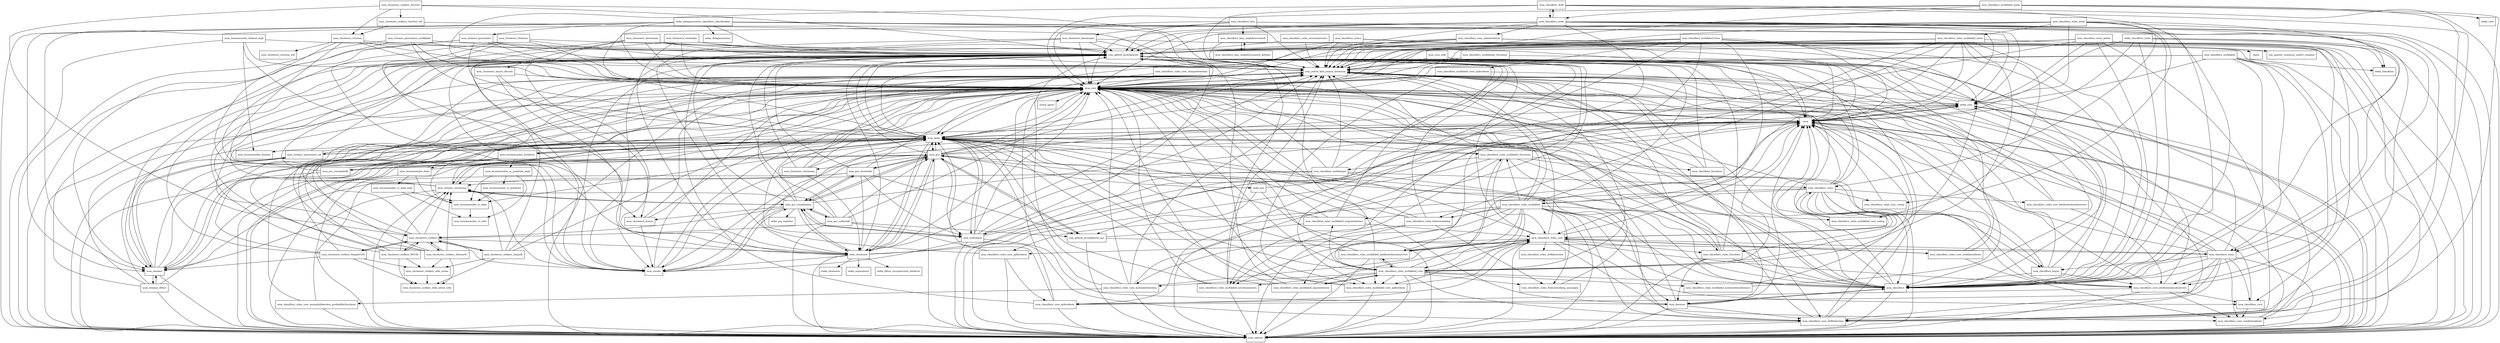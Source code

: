 digraph moa_2017_06_package_dependencies {
  node [shape = box, fontsize=10.0];
  com_github_javacliparser -> com_yahoo_labs_samoa_instances;
  com_github_javacliparser_gui -> com_github_javacliparser;
  com_github_javacliparser_gui -> moa_classifiers_trees;
  com_github_javacliparser_gui -> moa_gui;
  com_github_javacliparser_gui -> moa_options;
  com_yahoo_labs_samoa_instances -> moa_core;
  com_yahoo_labs_samoa_instances -> weka_core;
  moa -> com_github_javacliparser;
  moa -> moa_core;
  moa -> moa_options;
  moa -> moa_tasks;
  moa -> weka_core;
  moa_classifiers -> com_github_javacliparser;
  moa_classifiers -> com_yahoo_labs_samoa_instances;
  moa_classifiers -> moa;
  moa_classifiers -> moa_core;
  moa_classifiers -> moa_gui;
  moa_classifiers -> moa_learners;
  moa_classifiers -> moa_options;
  moa_classifiers -> moa_tasks;
  moa_classifiers_active -> com_github_javacliparser;
  moa_classifiers_active -> com_yahoo_labs_samoa_instances;
  moa_classifiers_active -> moa_classifiers;
  moa_classifiers_active -> moa_core;
  moa_classifiers_active -> moa_options;
  moa_classifiers_bayes -> com_github_javacliparser;
  moa_classifiers_bayes -> com_yahoo_labs_samoa_instances;
  moa_classifiers_bayes -> moa_classifiers;
  moa_classifiers_bayes -> moa_classifiers_core_attributeclassobservers;
  moa_classifiers_bayes -> moa_core;
  moa_classifiers_core -> moa;
  moa_classifiers_core -> moa_classifiers_core_conditionaltests;
  moa_classifiers_core_attributeclassobservers -> com_github_javacliparser;
  moa_classifiers_core_attributeclassobservers -> moa_classifiers_core;
  moa_classifiers_core_attributeclassobservers -> moa_classifiers_core_conditionaltests;
  moa_classifiers_core_attributeclassobservers -> moa_classifiers_core_splitcriteria;
  moa_classifiers_core_attributeclassobservers -> moa_core;
  moa_classifiers_core_attributeclassobservers -> moa_options;
  moa_classifiers_core_attributeclassobservers -> moa_tasks;
  moa_classifiers_core_conditionaltests -> com_yahoo_labs_samoa_instances;
  moa_classifiers_core_conditionaltests -> moa;
  moa_classifiers_core_driftdetection -> com_github_javacliparser;
  moa_classifiers_core_driftdetection -> moa;
  moa_classifiers_core_driftdetection -> moa_core;
  moa_classifiers_core_driftdetection -> moa_options;
  moa_classifiers_core_driftdetection -> moa_tasks;
  moa_classifiers_core_driftdetection -> weka_core;
  moa_classifiers_core_splitcriteria -> com_github_javacliparser;
  moa_classifiers_core_splitcriteria -> moa_core;
  moa_classifiers_core_splitcriteria -> moa_options;
  moa_classifiers_core_splitcriteria -> moa_tasks;
  moa_classifiers_core_statisticaltests -> Jama;
  moa_classifiers_core_statisticaltests -> com_github_javacliparser;
  moa_classifiers_core_statisticaltests -> com_yahoo_labs_samoa_instances;
  moa_classifiers_core_statisticaltests -> moa_core;
  moa_classifiers_core_statisticaltests -> moa_options;
  moa_classifiers_core_statisticaltests -> moa_tasks;
  moa_classifiers_core_statisticaltests -> org_apache_commons_math3_complex;
  moa_classifiers_drift -> com_yahoo_labs_samoa_instances;
  moa_classifiers_drift -> moa_classifiers;
  moa_classifiers_drift -> moa_classifiers_core_driftdetection;
  moa_classifiers_drift -> moa_classifiers_meta;
  moa_classifiers_drift -> moa_core;
  moa_classifiers_drift -> moa_options;
  moa_classifiers_functions -> com_github_javacliparser;
  moa_classifiers_functions -> com_yahoo_labs_samoa_instances;
  moa_classifiers_functions -> moa_classifiers;
  moa_classifiers_functions -> moa_core;
  moa_classifiers_lazy -> com_github_javacliparser;
  moa_classifiers_lazy -> com_yahoo_labs_samoa_instances;
  moa_classifiers_lazy -> moa_classifiers;
  moa_classifiers_lazy -> moa_classifiers_core_driftdetection;
  moa_classifiers_lazy -> moa_classifiers_lazy_neighboursearch;
  moa_classifiers_lazy -> moa_clusterers_kmeanspm;
  moa_classifiers_lazy -> moa_core;
  moa_classifiers_lazy_neighboursearch -> com_yahoo_labs_samoa_instances;
  moa_classifiers_lazy_neighboursearch -> moa_classifiers_lazy_neighboursearch_kdtrees;
  moa_classifiers_lazy_neighboursearch_kdtrees -> com_yahoo_labs_samoa_instances;
  moa_classifiers_lazy_neighboursearch_kdtrees -> moa_classifiers_lazy_neighboursearch;
  moa_classifiers_meta -> com_github_javacliparser;
  moa_classifiers_meta -> com_yahoo_labs_samoa_instances;
  moa_classifiers_meta -> moa_classifiers;
  moa_classifiers_meta -> moa_classifiers_core_driftdetection;
  moa_classifiers_meta -> moa_classifiers_core_statisticaltests;
  moa_classifiers_meta -> moa_classifiers_drift;
  moa_classifiers_meta -> moa_classifiers_trees;
  moa_classifiers_meta -> moa_core;
  moa_classifiers_meta -> moa_evaluation;
  moa_classifiers_meta -> moa_options;
  moa_classifiers_meta -> moa_streams;
  moa_classifiers_meta -> moa_tasks;
  moa_classifiers_meta -> weka_classifiers;
  moa_classifiers_meta -> weka_core;
  moa_classifiers_multilabel -> com_yahoo_labs_samoa_instances;
  moa_classifiers_multilabel -> moa_classifiers;
  moa_classifiers_multilabel -> moa_classifiers_core_attributeclassobservers;
  moa_classifiers_multilabel -> moa_classifiers_trees;
  moa_classifiers_multilabel -> moa_core;
  moa_classifiers_multilabel -> moa_options;
  moa_classifiers_multilabel -> weka_classifiers;
  moa_classifiers_multilabel -> weka_core;
  moa_classifiers_multilabel_core_splitcriteria -> moa_classifiers_rules_multilabel_core_splitcriteria;
  moa_classifiers_multilabel_core_splitcriteria -> moa_core;
  moa_classifiers_multilabel_core_splitcriteria -> moa_options;
  moa_classifiers_multilabel_core_splitcriteria -> moa_tasks;
  moa_classifiers_multilabel_meta -> com_yahoo_labs_samoa_instances;
  moa_classifiers_multilabel_meta -> meka_core;
  moa_classifiers_multilabel_meta -> moa_classifiers;
  moa_classifiers_multilabel_meta -> moa_classifiers_core_driftdetection;
  moa_classifiers_multilabel_meta -> moa_classifiers_meta;
  moa_classifiers_multilabel_meta -> moa_core;
  moa_classifiers_multilabel_trees -> com_github_javacliparser;
  moa_classifiers_multilabel_trees -> com_yahoo_labs_samoa_instances;
  moa_classifiers_multilabel_trees -> moa;
  moa_classifiers_multilabel_trees -> moa_classifiers;
  moa_classifiers_multilabel_trees -> moa_classifiers_multilabel_core_splitcriteria;
  moa_classifiers_multilabel_trees -> moa_classifiers_rules_core;
  moa_classifiers_multilabel_trees -> moa_classifiers_rules_multilabel_attributeclassobservers;
  moa_classifiers_multilabel_trees -> moa_classifiers_rules_multilabel_core;
  moa_classifiers_multilabel_trees -> moa_classifiers_rules_multilabel_core_splitcriteria;
  moa_classifiers_multilabel_trees -> moa_core;
  moa_classifiers_multitarget -> com_github_javacliparser;
  moa_classifiers_multitarget -> com_yahoo_labs_samoa_instances;
  moa_classifiers_multitarget -> moa_classifiers;
  moa_classifiers_multitarget -> moa_classifiers_rules;
  moa_classifiers_multitarget -> moa_core;
  moa_classifiers_multitarget -> moa_options;
  moa_classifiers_multitarget -> moa_streams;
  moa_classifiers_multitarget_functions -> com_yahoo_labs_samoa_instances;
  moa_classifiers_multitarget_functions -> moa_classifiers;
  moa_classifiers_multitarget_functions -> moa_core;
  moa_classifiers_rules -> com_github_javacliparser;
  moa_classifiers_rules -> com_yahoo_labs_samoa_instances;
  moa_classifiers_rules -> moa;
  moa_classifiers_rules -> moa_classifiers;
  moa_classifiers_rules -> moa_classifiers_bayes;
  moa_classifiers_rules -> moa_classifiers_core_attributeclassobservers;
  moa_classifiers_rules -> moa_classifiers_rules_core;
  moa_classifiers_rules -> moa_classifiers_rules_core_attributeclassobservers;
  moa_classifiers_rules -> moa_classifiers_rules_core_splitcriteria;
  moa_classifiers_rules -> moa_classifiers_rules_core_voting;
  moa_classifiers_rules -> moa_classifiers_rules_functions;
  moa_classifiers_rules -> moa_classifiers_rules_multilabel;
  moa_classifiers_rules -> moa_core;
  moa_classifiers_rules -> moa_options;
  moa_classifiers_rules_core -> com_github_javacliparser;
  moa_classifiers_rules_core -> com_yahoo_labs_samoa_instances;
  moa_classifiers_rules_core -> moa;
  moa_classifiers_rules_core -> moa_classifiers_core;
  moa_classifiers_rules_core -> moa_classifiers_core_attributeclassobservers;
  moa_classifiers_rules_core -> moa_classifiers_core_conditionaltests;
  moa_classifiers_rules_core -> moa_classifiers_core_splitcriteria;
  moa_classifiers_rules_core -> moa_classifiers_rules;
  moa_classifiers_rules_core -> moa_classifiers_rules_core_conditionaltests;
  moa_classifiers_rules_core -> moa_classifiers_rules_core_splitcriteria;
  moa_classifiers_rules_core -> moa_classifiers_rules_driftdetection;
  moa_classifiers_rules_core -> moa_classifiers_rules_functions;
  moa_classifiers_rules_core -> moa_classifiers_rules_multilabel_attributeclassobservers;
  moa_classifiers_rules_core -> moa_classifiers_trees;
  moa_classifiers_rules_core -> moa_core;
  moa_classifiers_rules_core -> moa_options;
  moa_classifiers_rules_core_anomalydetection -> com_github_javacliparser;
  moa_classifiers_rules_core_anomalydetection -> com_yahoo_labs_samoa_instances;
  moa_classifiers_rules_core_anomalydetection -> moa;
  moa_classifiers_rules_core_anomalydetection -> moa_classifiers_rules_core;
  moa_classifiers_rules_core_anomalydetection -> moa_classifiers_rules_core_anomalydetection_probabilityfunctions;
  moa_classifiers_rules_core_anomalydetection -> moa_core;
  moa_classifiers_rules_core_anomalydetection -> moa_options;
  moa_classifiers_rules_core_anomalydetection -> moa_tasks;
  moa_classifiers_rules_core_anomalydetection_probabilityfunctions -> moa_core;
  moa_classifiers_rules_core_anomalydetection_probabilityfunctions -> moa_options;
  moa_classifiers_rules_core_anomalydetection_probabilityfunctions -> moa_tasks;
  moa_classifiers_rules_core_attributeclassobservers -> com_github_javacliparser;
  moa_classifiers_rules_core_attributeclassobservers -> moa_classifiers_core_attributeclassobservers;
  moa_classifiers_rules_core_attributeclassobservers -> moa_core;
  moa_classifiers_rules_core_changedetection -> moa_classifiers_core_driftdetection;
  moa_classifiers_rules_core_changedetection -> moa_core;
  moa_classifiers_rules_core_changedetection -> moa_tasks;
  moa_classifiers_rules_core_conditionaltests -> com_yahoo_labs_samoa_instances;
  moa_classifiers_rules_core_conditionaltests -> moa_classifiers_core_conditionaltests;
  moa_classifiers_rules_core_conditionaltests -> moa_classifiers_rules_core;
  moa_classifiers_rules_core_conditionaltests -> moa_core;
  moa_classifiers_rules_core_splitcriteria -> moa_classifiers_core_splitcriteria;
  moa_classifiers_rules_core_splitcriteria -> moa_core;
  moa_classifiers_rules_core_splitcriteria -> moa_options;
  moa_classifiers_rules_core_splitcriteria -> moa_tasks;
  moa_classifiers_rules_core_voting -> moa;
  moa_classifiers_rules_errormeasurers -> com_github_javacliparser;
  moa_classifiers_rules_errormeasurers -> com_yahoo_labs_samoa_instances;
  moa_classifiers_rules_errormeasurers -> moa;
  moa_classifiers_rules_featureranking -> com_github_javacliparser;
  moa_classifiers_rules_featureranking -> moa_classifiers_rules_featureranking_messages;
  moa_classifiers_rules_featureranking -> moa_classifiers_rules_multilabel_core;
  moa_classifiers_rules_featureranking -> moa_core;
  moa_classifiers_rules_featureranking -> moa_options;
  moa_classifiers_rules_featureranking -> moa_tasks;
  moa_classifiers_rules_featureranking_messages -> moa_core;
  moa_classifiers_rules_functions -> com_github_javacliparser;
  moa_classifiers_rules_functions -> com_yahoo_labs_samoa_instances;
  moa_classifiers_rules_functions -> moa_classifiers;
  moa_classifiers_rules_functions -> moa_core;
  moa_classifiers_rules_functions -> moa_learners;
  moa_classifiers_rules_functions -> moa_options;
  moa_classifiers_rules_meta -> com_github_javacliparser;
  moa_classifiers_rules_meta -> com_yahoo_labs_samoa_instances;
  moa_classifiers_rules_meta -> moa;
  moa_classifiers_rules_meta -> moa_classifiers;
  moa_classifiers_rules_meta -> moa_classifiers_rules;
  moa_classifiers_rules_meta -> moa_classifiers_rules_core_voting;
  moa_classifiers_rules_meta -> moa_classifiers_rules_multilabel_meta;
  moa_classifiers_rules_meta -> moa_core;
  moa_classifiers_rules_meta -> moa_options;
  moa_classifiers_rules_multilabel -> com_github_javacliparser;
  moa_classifiers_rules_multilabel -> com_yahoo_labs_samoa_instances;
  moa_classifiers_rules_multilabel -> moa;
  moa_classifiers_rules_multilabel -> moa_classifiers;
  moa_classifiers_rules_multilabel -> moa_classifiers_core_driftdetection;
  moa_classifiers_rules_multilabel -> moa_classifiers_rules_core_anomalydetection;
  moa_classifiers_rules_multilabel -> moa_classifiers_rules_featureranking;
  moa_classifiers_rules_multilabel -> moa_classifiers_rules_featureranking_messages;
  moa_classifiers_rules_multilabel -> moa_classifiers_rules_multilabel_attributeclassobservers;
  moa_classifiers_rules_multilabel -> moa_classifiers_rules_multilabel_core;
  moa_classifiers_rules_multilabel -> moa_classifiers_rules_multilabel_core_splitcriteria;
  moa_classifiers_rules_multilabel -> moa_classifiers_rules_multilabel_core_voting;
  moa_classifiers_rules_multilabel -> moa_classifiers_rules_multilabel_errormeasurers;
  moa_classifiers_rules_multilabel -> moa_classifiers_rules_multilabel_functions;
  moa_classifiers_rules_multilabel -> moa_classifiers_rules_multilabel_inputselectors;
  moa_classifiers_rules_multilabel -> moa_classifiers_rules_multilabel_instancetransformers;
  moa_classifiers_rules_multilabel -> moa_classifiers_rules_multilabel_outputselectors;
  moa_classifiers_rules_multilabel -> moa_core;
  moa_classifiers_rules_multilabel -> moa_options;
  moa_classifiers_rules_multilabel_attributeclassobservers -> com_github_javacliparser;
  moa_classifiers_rules_multilabel_attributeclassobservers -> moa;
  moa_classifiers_rules_multilabel_attributeclassobservers -> moa_classifiers_rules_core;
  moa_classifiers_rules_multilabel_attributeclassobservers -> moa_classifiers_rules_multilabel_core;
  moa_classifiers_rules_multilabel_attributeclassobservers -> moa_classifiers_rules_multilabel_core_splitcriteria;
  moa_classifiers_rules_multilabel_attributeclassobservers -> moa_core;
  moa_classifiers_rules_multilabel_attributeclassobservers -> moa_options;
  moa_classifiers_rules_multilabel_attributeclassobservers -> moa_tasks;
  moa_classifiers_rules_multilabel_core -> com_yahoo_labs_samoa_instances;
  moa_classifiers_rules_multilabel_core -> moa;
  moa_classifiers_rules_multilabel_core -> moa_classifiers;
  moa_classifiers_rules_multilabel_core -> moa_classifiers_core_driftdetection;
  moa_classifiers_rules_multilabel_core -> moa_classifiers_rules_core;
  moa_classifiers_rules_multilabel_core -> moa_classifiers_rules_core_anomalydetection;
  moa_classifiers_rules_multilabel_core -> moa_classifiers_rules_featureranking_messages;
  moa_classifiers_rules_multilabel_core -> moa_classifiers_rules_multilabel_attributeclassobservers;
  moa_classifiers_rules_multilabel_core -> moa_classifiers_rules_multilabel_core_splitcriteria;
  moa_classifiers_rules_multilabel_core -> moa_classifiers_rules_multilabel_errormeasurers;
  moa_classifiers_rules_multilabel_core -> moa_classifiers_rules_multilabel_functions;
  moa_classifiers_rules_multilabel_core -> moa_classifiers_rules_multilabel_inputselectors;
  moa_classifiers_rules_multilabel_core -> moa_classifiers_rules_multilabel_instancetransformers;
  moa_classifiers_rules_multilabel_core -> moa_classifiers_rules_multilabel_outputselectors;
  moa_classifiers_rules_multilabel_core -> moa_core;
  moa_classifiers_rules_multilabel_core -> moa_options;
  moa_classifiers_rules_multilabel_core -> moa_tasks;
  moa_classifiers_rules_multilabel_core_splitcriteria -> moa_classifiers_rules_core;
  moa_classifiers_rules_multilabel_core_splitcriteria -> moa_core;
  moa_classifiers_rules_multilabel_core_splitcriteria -> moa_options;
  moa_classifiers_rules_multilabel_core_splitcriteria -> moa_tasks;
  moa_classifiers_rules_multilabel_core_voting -> com_yahoo_labs_samoa_instances;
  moa_classifiers_rules_multilabel_core_voting -> moa;
  moa_classifiers_rules_multilabel_errormeasurers -> com_github_javacliparser;
  moa_classifiers_rules_multilabel_errormeasurers -> com_yahoo_labs_samoa_instances;
  moa_classifiers_rules_multilabel_errormeasurers -> moa_core;
  moa_classifiers_rules_multilabel_errormeasurers -> moa_options;
  moa_classifiers_rules_multilabel_errormeasurers -> moa_tasks;
  moa_classifiers_rules_multilabel_functions -> com_github_javacliparser;
  moa_classifiers_rules_multilabel_functions -> com_yahoo_labs_samoa_instances;
  moa_classifiers_rules_multilabel_functions -> moa_classifiers;
  moa_classifiers_rules_multilabel_functions -> moa_classifiers_bayes;
  moa_classifiers_rules_multilabel_functions -> moa_classifiers_functions;
  moa_classifiers_rules_multilabel_functions -> moa_classifiers_multitarget;
  moa_classifiers_rules_multilabel_functions -> moa_classifiers_rules_core;
  moa_classifiers_rules_multilabel_functions -> moa_classifiers_rules_functions;
  moa_classifiers_rules_multilabel_functions -> moa_classifiers_rules_multilabel_errormeasurers;
  moa_classifiers_rules_multilabel_functions -> moa_core;
  moa_classifiers_rules_multilabel_functions -> moa_options;
  moa_classifiers_rules_multilabel_inputselectors -> com_github_javacliparser;
  moa_classifiers_rules_multilabel_inputselectors -> moa_classifiers_rules_core;
  moa_classifiers_rules_multilabel_inputselectors -> moa_classifiers_rules_multilabel_core;
  moa_classifiers_rules_multilabel_inputselectors -> moa_core;
  moa_classifiers_rules_multilabel_inputselectors -> moa_options;
  moa_classifiers_rules_multilabel_inputselectors -> moa_tasks;
  moa_classifiers_rules_multilabel_instancetransformers -> com_yahoo_labs_samoa_instances;
  moa_classifiers_rules_multilabel_instancetransformers -> moa;
  moa_classifiers_rules_multilabel_meta -> com_github_javacliparser;
  moa_classifiers_rules_multilabel_meta -> com_yahoo_labs_samoa_instances;
  moa_classifiers_rules_multilabel_meta -> moa;
  moa_classifiers_rules_multilabel_meta -> moa_classifiers;
  moa_classifiers_rules_multilabel_meta -> moa_classifiers_rules_featureranking;
  moa_classifiers_rules_multilabel_meta -> moa_classifiers_rules_multilabel;
  moa_classifiers_rules_multilabel_meta -> moa_classifiers_rules_multilabel_core;
  moa_classifiers_rules_multilabel_meta -> moa_classifiers_rules_multilabel_core_voting;
  moa_classifiers_rules_multilabel_meta -> moa_classifiers_rules_multilabel_errormeasurers;
  moa_classifiers_rules_multilabel_meta -> moa_core;
  moa_classifiers_rules_multilabel_meta -> moa_options;
  moa_classifiers_rules_multilabel_outputselectors -> com_github_javacliparser;
  moa_classifiers_rules_multilabel_outputselectors -> moa_classifiers_rules_core;
  moa_classifiers_rules_multilabel_outputselectors -> moa_core;
  moa_classifiers_rules_multilabel_outputselectors -> moa_options;
  moa_classifiers_rules_multilabel_outputselectors -> moa_tasks;
  moa_classifiers_trees -> com_github_javacliparser;
  moa_classifiers_trees -> com_yahoo_labs_samoa_instances;
  moa_classifiers_trees -> moa;
  moa_classifiers_trees -> moa_classifiers;
  moa_classifiers_trees -> moa_classifiers_bayes;
  moa_classifiers_trees -> moa_classifiers_core;
  moa_classifiers_trees -> moa_classifiers_core_attributeclassobservers;
  moa_classifiers_trees -> moa_classifiers_core_conditionaltests;
  moa_classifiers_trees -> moa_classifiers_core_driftdetection;
  moa_classifiers_trees -> moa_classifiers_core_splitcriteria;
  moa_classifiers_trees -> moa_core;
  moa_classifiers_trees -> moa_options;
  moa_classifiers_trees_iadem -> com_github_javacliparser;
  moa_classifiers_trees_iadem -> com_yahoo_labs_samoa_instances;
  moa_classifiers_trees_iadem -> moa_classifiers;
  moa_classifiers_trees_iadem -> moa_classifiers_core;
  moa_classifiers_trees_iadem -> moa_classifiers_core_attributeclassobservers;
  moa_classifiers_trees_iadem -> moa_classifiers_core_conditionaltests;
  moa_classifiers_trees_iadem -> moa_classifiers_core_driftdetection;
  moa_classifiers_trees_iadem -> moa_classifiers_core_splitcriteria;
  moa_classifiers_trees_iadem -> moa_core;
  moa_classifiers_trees_iadem -> moa_options;
  moa_classifiers_trees_iadem -> moa_tasks;
  moa_classifiers_trees_iadem -> weka_core;
  moa_cluster -> com_yahoo_labs_samoa_instances;
  moa_cluster -> moa;
  moa_cluster -> moa_core;
  moa_cluster -> moa_gui_visualization;
  moa_clusterers -> com_github_javacliparser;
  moa_clusterers -> com_yahoo_labs_samoa_instances;
  moa_clusterers -> moa;
  moa_clusterers -> moa_cluster;
  moa_clusterers -> moa_core;
  moa_clusterers -> moa_gui;
  moa_clusterers -> moa_gui_visualization;
  moa_clusterers -> moa_options;
  moa_clusterers -> moa_tasks;
  moa_clusterers -> weka_clusterers;
  moa_clusterers -> weka_core;
  moa_clusterers -> weka_experiment;
  moa_clusterers -> weka_filters_unsupervised_attribute;
  moa_clusterers_clustream -> com_github_javacliparser;
  moa_clusterers_clustream -> com_yahoo_labs_samoa_instances;
  moa_clusterers_clustream -> moa;
  moa_clusterers_clustream -> moa_cluster;
  moa_clusterers_clustream -> moa_clusterers;
  moa_clusterers_clustream -> moa_core;
  moa_clusterers_clustree -> com_github_javacliparser;
  moa_clusterers_clustree -> com_yahoo_labs_samoa_instances;
  moa_clusterers_clustree -> moa_cluster;
  moa_clusterers_clustree -> moa_clusterers;
  moa_clusterers_clustree -> moa_clusterers_clustree_util;
  moa_clusterers_clustree -> moa_core;
  moa_clusterers_denstream -> com_github_javacliparser;
  moa_clusterers_denstream -> com_yahoo_labs_samoa_instances;
  moa_clusterers_denstream -> moa;
  moa_clusterers_denstream -> moa_cluster;
  moa_clusterers_denstream -> moa_clusterers;
  moa_clusterers_denstream -> moa_clusterers_macro_dbscan;
  moa_clusterers_denstream -> moa_core;
  moa_clusterers_dstream -> com_github_javacliparser;
  moa_clusterers_dstream -> com_yahoo_labs_samoa_instances;
  moa_clusterers_dstream -> moa_cluster;
  moa_clusterers_dstream -> moa_clusterers;
  moa_clusterers_dstream -> moa_clusterers_macro;
  moa_clusterers_dstream -> moa_core;
  moa_clusterers_kmeanspm -> com_github_javacliparser;
  moa_clusterers_kmeanspm -> com_yahoo_labs_samoa_instances;
  moa_clusterers_kmeanspm -> moa;
  moa_clusterers_kmeanspm -> moa_cluster;
  moa_clusterers_kmeanspm -> moa_clusterers;
  moa_clusterers_kmeanspm -> moa_core;
  moa_clusterers_macro -> com_yahoo_labs_samoa_instances;
  moa_clusterers_macro -> moa_cluster;
  moa_clusterers_macro -> moa_core;
  moa_clusterers_macro_dbscan -> moa_cluster;
  moa_clusterers_macro_dbscan -> moa_clusterers_macro;
  moa_clusterers_macro_dbscan -> moa_core;
  moa_clusterers_outliers -> com_github_javacliparser;
  moa_clusterers_outliers -> com_yahoo_labs_samoa_instances;
  moa_clusterers_outliers -> moa_cluster;
  moa_clusterers_outliers -> moa_clusterers;
  moa_clusterers_outliers -> moa_clusterers_outliers_AbstractC;
  moa_clusterers_outliers -> moa_clusterers_outliers_Angiulli;
  moa_clusterers_outliers -> moa_clusterers_outliers_MCOD;
  moa_clusterers_outliers -> moa_clusterers_outliers_SimpleCOD;
  moa_clusterers_outliers -> moa_core;
  moa_clusterers_outliers -> moa_streams_clustering;
  moa_clusterers_outliers_AbstractC -> com_github_javacliparser;
  moa_clusterers_outliers_AbstractC -> com_yahoo_labs_samoa_instances;
  moa_clusterers_outliers_AbstractC -> moa_clusterers_outliers;
  moa_clusterers_outliers_AbstractC -> moa_clusterers_outliers_utils_mtree;
  moa_clusterers_outliers_AbstractC -> moa_clusterers_outliers_utils_mtree_utils;
  moa_clusterers_outliers_AbstractC -> moa_core;
  moa_clusterers_outliers_AbstractC -> moa_streams_clustering;
  moa_clusterers_outliers_Angiulli -> com_github_javacliparser;
  moa_clusterers_outliers_Angiulli -> com_yahoo_labs_samoa_instances;
  moa_clusterers_outliers_Angiulli -> moa_clusterers_outliers;
  moa_clusterers_outliers_Angiulli -> moa_clusterers_outliers_utils_mtree;
  moa_clusterers_outliers_Angiulli -> moa_clusterers_outliers_utils_mtree_utils;
  moa_clusterers_outliers_Angiulli -> moa_core;
  moa_clusterers_outliers_Angiulli -> moa_streams_clustering;
  moa_clusterers_outliers_AnyOut -> com_github_javacliparser;
  moa_clusterers_outliers_AnyOut -> com_yahoo_labs_samoa_instances;
  moa_clusterers_outliers_AnyOut -> moa_clusterers_clustree;
  moa_clusterers_outliers_AnyOut -> moa_clusterers_outliers;
  moa_clusterers_outliers_AnyOut -> moa_clusterers_outliers_AnyOut_util;
  moa_clusterers_outliers_AnyOut_util -> com_yahoo_labs_samoa_instances;
  moa_clusterers_outliers_AnyOut_util -> moa_clusterers_clustree;
  moa_clusterers_outliers_MCOD -> com_github_javacliparser;
  moa_clusterers_outliers_MCOD -> com_yahoo_labs_samoa_instances;
  moa_clusterers_outliers_MCOD -> moa_clusterers_outliers;
  moa_clusterers_outliers_MCOD -> moa_clusterers_outliers_utils_mtree;
  moa_clusterers_outliers_MCOD -> moa_clusterers_outliers_utils_mtree_utils;
  moa_clusterers_outliers_MCOD -> moa_core;
  moa_clusterers_outliers_MCOD -> moa_streams_clustering;
  moa_clusterers_outliers_SimpleCOD -> com_github_javacliparser;
  moa_clusterers_outliers_SimpleCOD -> com_yahoo_labs_samoa_instances;
  moa_clusterers_outliers_SimpleCOD -> moa_clusterers_outliers;
  moa_clusterers_outliers_SimpleCOD -> moa_clusterers_outliers_utils_mtree;
  moa_clusterers_outliers_SimpleCOD -> moa_clusterers_outliers_utils_mtree_utils;
  moa_clusterers_outliers_SimpleCOD -> moa_core;
  moa_clusterers_outliers_SimpleCOD -> moa_streams;
  moa_clusterers_outliers_utils_mtree -> moa_clusterers_outliers_utils_mtree_utils;
  moa_clusterers_streamkm -> com_github_javacliparser;
  moa_clusterers_streamkm -> com_yahoo_labs_samoa_instances;
  moa_clusterers_streamkm -> moa_cluster;
  moa_clusterers_streamkm -> moa_clusterers;
  moa_clusterers_streamkm -> moa_core;
  moa_core -> com_yahoo_labs_samoa_instances;
  moa_core -> moa;
  moa_core -> sizeof_agent;
  moa_core -> weka_core;
  moa_core_utils -> com_yahoo_labs_samoa_instances;
  moa_core_utils -> moa;
  moa_evaluation -> com_github_javacliparser;
  moa_evaluation -> com_yahoo_labs_samoa_instances;
  moa_evaluation -> moa;
  moa_evaluation -> moa_classifiers_core_driftdetection;
  moa_evaluation -> moa_cluster;
  moa_evaluation -> moa_core;
  moa_evaluation -> moa_gui_visualization;
  moa_evaluation -> moa_learners;
  moa_evaluation -> moa_options;
  moa_evaluation -> moa_tasks;
  moa_gui -> com_github_javacliparser;
  moa_gui -> com_github_javacliparser_gui;
  moa_gui -> com_yahoo_labs_samoa_instances;
  moa_gui -> moa;
  moa_gui -> moa_cluster;
  moa_gui -> moa_clusterers;
  moa_gui -> moa_clusterers_clustream;
  moa_gui -> moa_core;
  moa_gui -> moa_evaluation;
  moa_gui -> moa_gui_clustertab;
  moa_gui -> moa_gui_conceptdrift;
  moa_gui -> moa_gui_visualization;
  moa_gui -> moa_options;
  moa_gui -> moa_streams_clustering;
  moa_gui -> moa_tasks;
  moa_gui -> weka_core;
  moa_gui -> weka_gui;
  moa_gui_clustertab -> com_github_javacliparser;
  moa_gui_clustertab -> com_github_javacliparser_gui;
  moa_gui_clustertab -> moa_clusterers;
  moa_gui_clustertab -> moa_core;
  moa_gui_clustertab -> moa_evaluation;
  moa_gui_clustertab -> moa_gui;
  moa_gui_clustertab -> moa_gui_visualization;
  moa_gui_clustertab -> moa_options;
  moa_gui_clustertab -> moa_streams_clustering;
  moa_gui_conceptdrift -> com_github_javacliparser;
  moa_gui_conceptdrift -> moa_core;
  moa_gui_conceptdrift -> moa_gui;
  moa_gui_conceptdrift -> moa_options;
  moa_gui_conceptdrift -> moa_tasks;
  moa_gui_outliertab -> com_github_javacliparser;
  moa_gui_outliertab -> com_github_javacliparser_gui;
  moa_gui_outliertab -> moa_clusterers_outliers;
  moa_gui_outliertab -> moa_core;
  moa_gui_outliertab -> moa_evaluation;
  moa_gui_outliertab -> moa_gui;
  moa_gui_outliertab -> moa_gui_visualization;
  moa_gui_outliertab -> moa_options;
  moa_gui_outliertab -> moa_streams_clustering;
  moa_gui_visualization -> com_github_javacliparser;
  moa_gui_visualization -> com_yahoo_labs_samoa_instances;
  moa_gui_visualization -> moa_cluster;
  moa_gui_visualization -> moa_clusterers;
  moa_gui_visualization -> moa_clusterers_macro;
  moa_gui_visualization -> moa_clusterers_outliers;
  moa_gui_visualization -> moa_core;
  moa_gui_visualization -> moa_evaluation;
  moa_gui_visualization -> moa_gui;
  moa_gui_visualization -> moa_gui_clustertab;
  moa_gui_visualization -> moa_gui_outliertab;
  moa_gui_visualization -> moa_streams_clustering;
  moa_gui_visualization -> weka_core;
  moa_gui_visualization -> weka_gui_explorer;
  moa_learners -> com_yahoo_labs_samoa_instances;
  moa_learners -> moa;
  moa_learners -> moa_classifiers;
  moa_learners -> moa_classifiers_core_driftdetection;
  moa_learners -> moa_core;
  moa_learners -> moa_gui;
  moa_learners -> moa_options;
  moa_options -> com_github_javacliparser;
  moa_options -> moa;
  moa_options -> moa_core;
  moa_options -> moa_tasks;
  moa_options -> weka_core;
  moa_recommender_data -> moa_core;
  moa_recommender_data -> moa_options;
  moa_recommender_data -> moa_recommender_rc_data;
  moa_recommender_data -> moa_recommender_rc_data_impl;
  moa_recommender_data -> moa_tasks;
  moa_recommender_dataset_impl -> com_github_javacliparser;
  moa_recommender_dataset_impl -> moa_core;
  moa_recommender_dataset_impl -> moa_options;
  moa_recommender_dataset_impl -> moa_recommender_dataset;
  moa_recommender_dataset_impl -> moa_tasks;
  moa_recommender_predictor -> com_github_javacliparser;
  moa_recommender_predictor -> moa_core;
  moa_recommender_predictor -> moa_options;
  moa_recommender_predictor -> moa_recommender_data;
  moa_recommender_predictor -> moa_recommender_rc_data;
  moa_recommender_predictor -> moa_recommender_rc_predictor_impl;
  moa_recommender_predictor -> moa_tasks;
  moa_recommender_rc_data -> moa_recommender_rc_utils;
  moa_recommender_rc_data_impl -> moa_recommender_rc_data;
  moa_recommender_rc_data_impl -> moa_recommender_rc_utils;
  moa_recommender_rc_predictor -> moa_recommender_rc_data;
  moa_recommender_rc_predictor_impl -> moa_recommender_rc_data;
  moa_recommender_rc_predictor_impl -> moa_recommender_rc_predictor;
  moa_recommender_rc_predictor_impl -> moa_recommender_rc_utils;
  moa_streams -> com_github_javacliparser;
  moa_streams -> com_yahoo_labs_samoa_instances;
  moa_streams -> moa;
  moa_streams -> moa_core;
  moa_streams -> moa_options;
  moa_streams -> moa_streams_filters;
  moa_streams -> moa_streams_generators_cd;
  moa_streams -> moa_tasks;
  moa_streams_clustering -> com_github_javacliparser;
  moa_streams_clustering -> com_yahoo_labs_samoa_instances;
  moa_streams_clustering -> moa_cluster;
  moa_streams_clustering -> moa_core;
  moa_streams_clustering -> moa_gui_visualization;
  moa_streams_clustering -> moa_options;
  moa_streams_clustering -> moa_streams;
  moa_streams_clustering -> moa_tasks;
  moa_streams_filters -> com_github_javacliparser;
  moa_streams_filters -> com_yahoo_labs_samoa_instances;
  moa_streams_filters -> moa_core;
  moa_streams_filters -> moa_options;
  moa_streams_filters -> moa_streams;
  moa_streams_filters -> moa_tasks;
  moa_streams_generators -> com_github_javacliparser;
  moa_streams_generators -> com_yahoo_labs_samoa_instances;
  moa_streams_generators -> moa_core;
  moa_streams_generators -> moa_options;
  moa_streams_generators -> moa_streams;
  moa_streams_generators -> moa_tasks;
  moa_streams_generators_cd -> com_github_javacliparser;
  moa_streams_generators_cd -> com_yahoo_labs_samoa_instances;
  moa_streams_generators_cd -> moa_core;
  moa_streams_generators_cd -> moa_options;
  moa_streams_generators_cd -> moa_streams;
  moa_streams_generators_cd -> moa_tasks;
  moa_streams_generators_multilabel -> com_github_javacliparser;
  moa_streams_generators_multilabel -> com_yahoo_labs_samoa_instances;
  moa_streams_generators_multilabel -> moa_core;
  moa_streams_generators_multilabel -> moa_options;
  moa_streams_generators_multilabel -> moa_streams;
  moa_streams_generators_multilabel -> moa_tasks;
  moa_tasks -> com_github_javacliparser;
  moa_tasks -> com_yahoo_labs_samoa_instances;
  moa_tasks -> moa;
  moa_tasks -> moa_classifiers;
  moa_tasks -> moa_classifiers_rules_multilabel_functions;
  moa_tasks -> moa_clusterers;
  moa_tasks -> moa_core;
  moa_tasks -> moa_evaluation;
  moa_tasks -> moa_gui;
  moa_tasks -> moa_learners;
  moa_tasks -> moa_options;
  moa_tasks -> moa_recommender_dataset;
  moa_tasks -> moa_recommender_predictor;
  moa_tasks -> moa_recommender_rc_data;
  moa_tasks -> moa_streams;
  moa_tasks -> moa_streams_clustering;
  moa_tasks -> moa_streams_generators_cd;
  weka_classifiers_meta -> com_github_javacliparser;
  weka_classifiers_meta -> com_yahoo_labs_samoa_instances;
  weka_classifiers_meta -> moa;
  weka_classifiers_meta -> moa_classifiers;
  weka_classifiers_meta -> moa_classifiers_trees;
  weka_classifiers_meta -> moa_options;
  weka_classifiers_meta -> weka_classifiers;
  weka_classifiers_meta -> weka_core;
  weka_core -> com_github_javacliparser;
  weka_core -> moa;
  weka_core -> moa_options;
  weka_datagenerators_classifiers_classification -> com_github_javacliparser;
  weka_datagenerators_classifiers_classification -> com_yahoo_labs_samoa_instances;
  weka_datagenerators_classifiers_classification -> moa;
  weka_datagenerators_classifiers_classification -> moa_core;
  weka_datagenerators_classifiers_classification -> moa_options;
  weka_datagenerators_classifiers_classification -> moa_streams;
  weka_datagenerators_classifiers_classification -> moa_streams_generators;
  weka_datagenerators_classifiers_classification -> weka_core;
  weka_datagenerators_classifiers_classification -> weka_datagenerators;
  weka_gui -> com_github_javacliparser;
  weka_gui -> com_github_javacliparser_gui;
  weka_gui -> moa_options;
}

